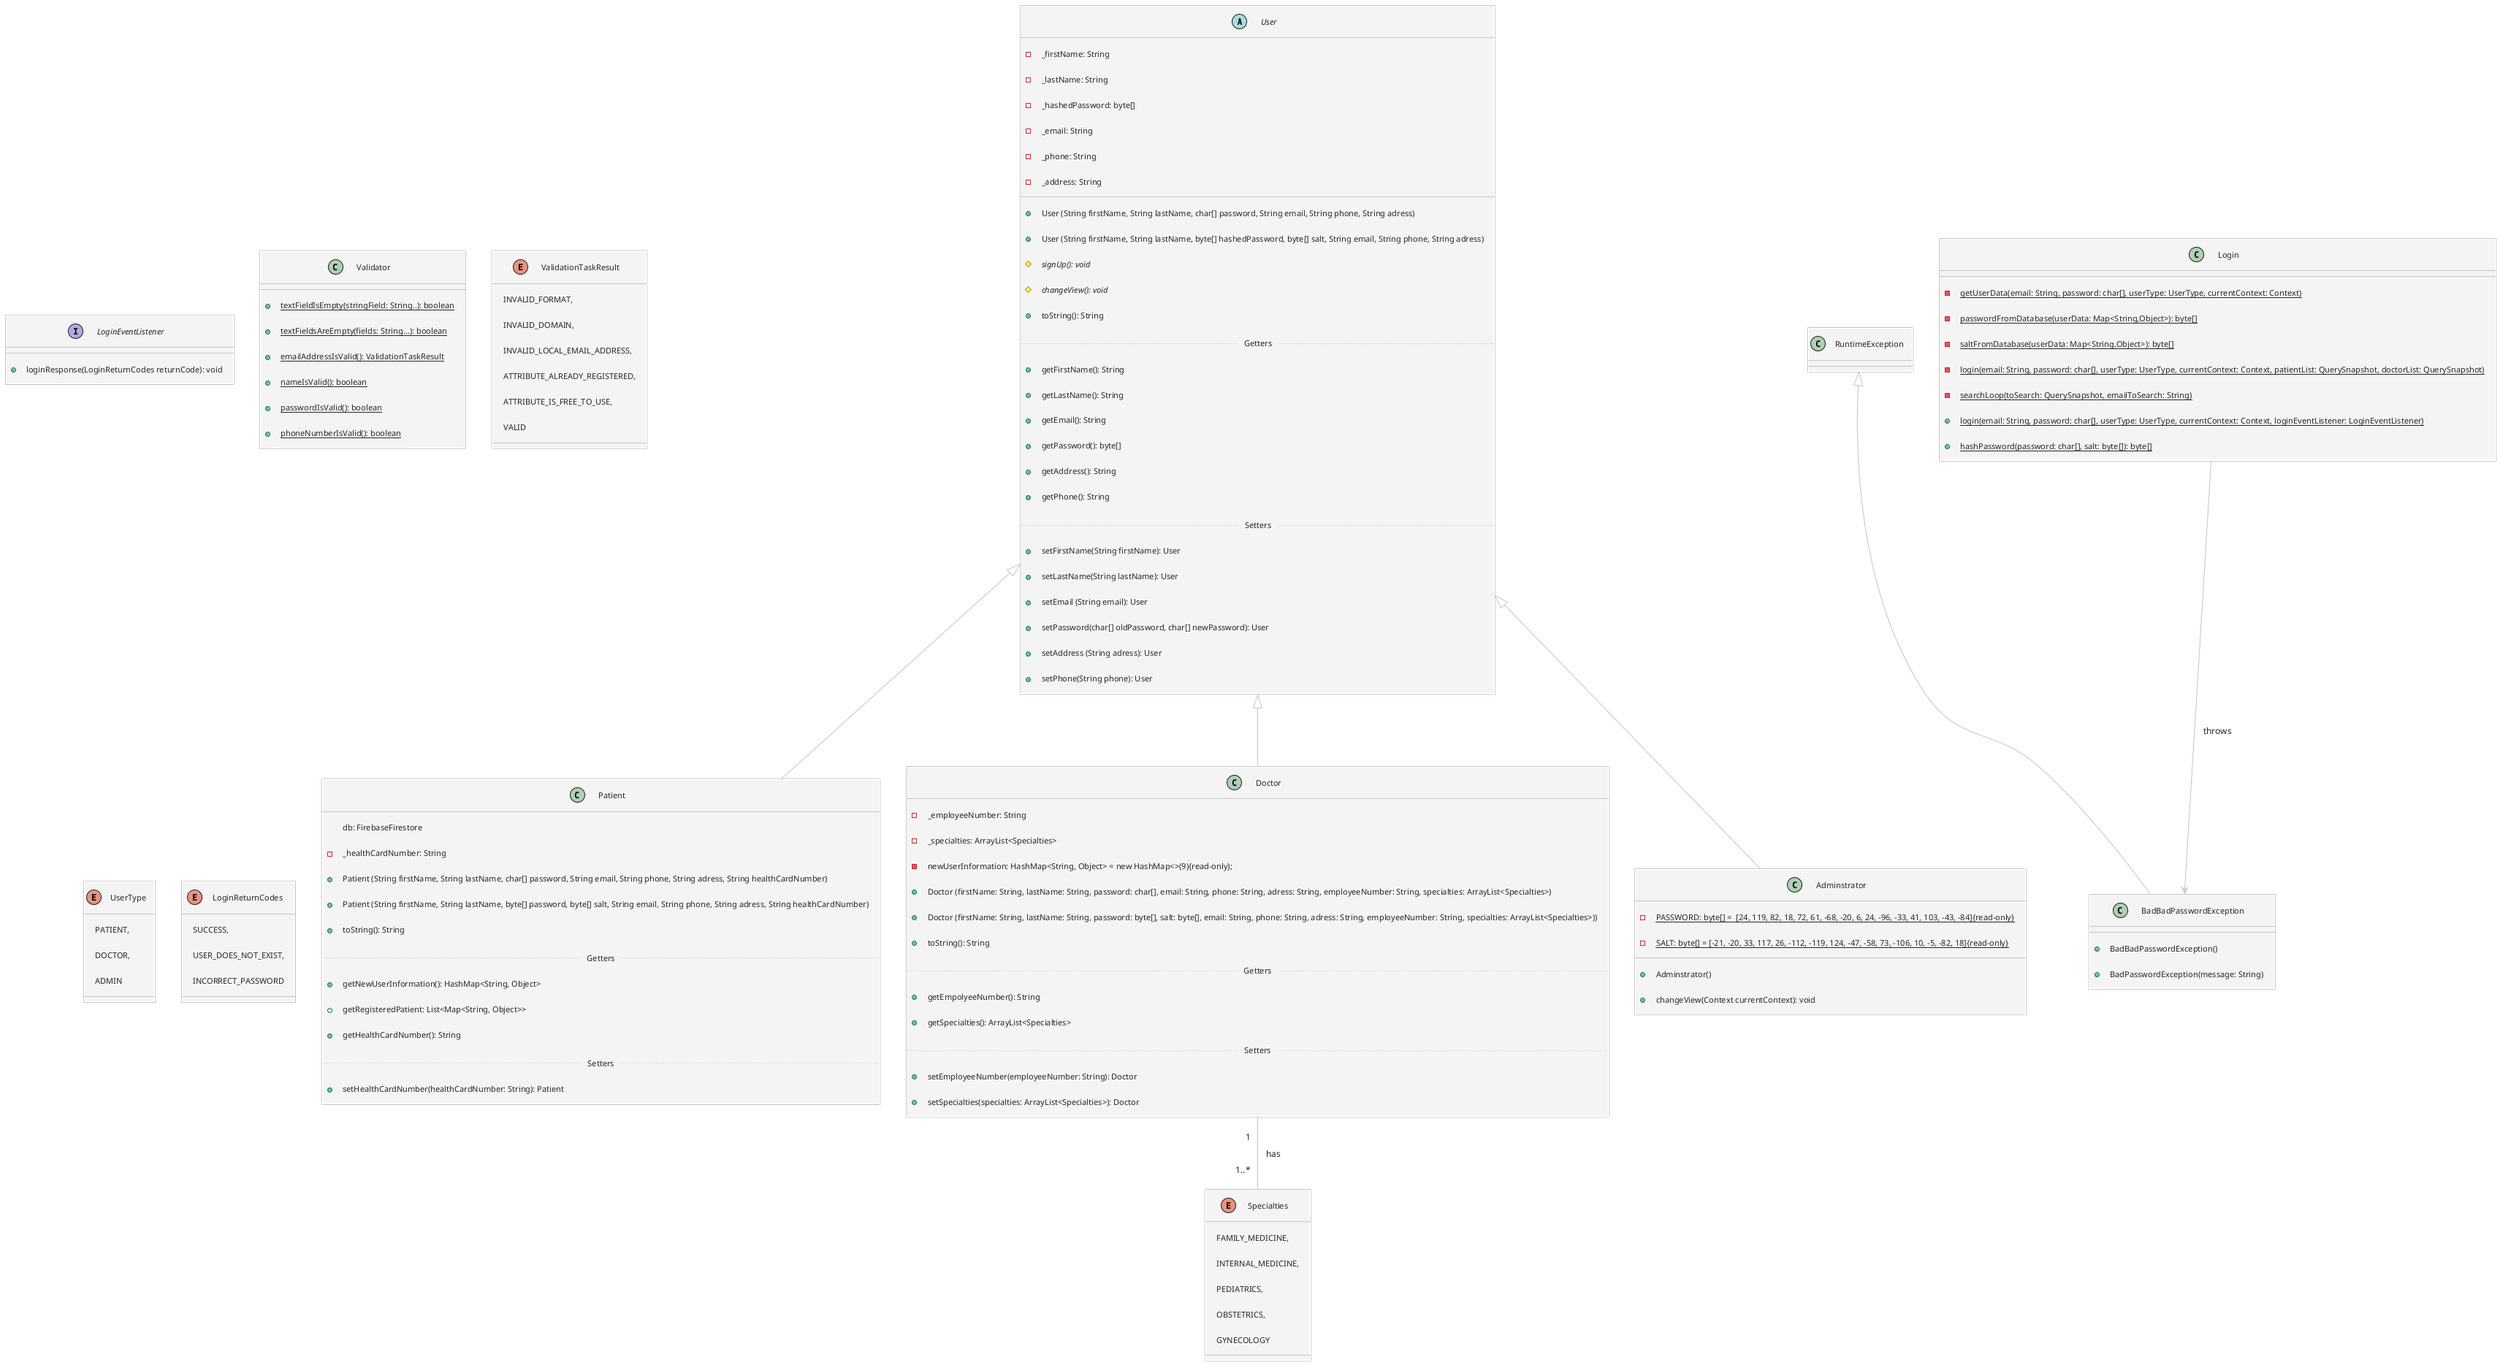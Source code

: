 @startuml
!theme carbon-gray
abstract class User {
	-_firstName: String
	-_lastName: String
	-_hashedPassword: byte[]
	-_email: String
	-_phone: String
	-_address: String
	__
	+User (String firstName, String lastName, char[] password, String email, String phone, String adress)
	+User (String firstName, String lastName, byte[] hashedPassword, byte[] salt, String email, String phone, String adress)
	#{abstract} signUp(): void
	#{abstract} changeView(): void
	+toString(): String
	..Getters..
	+getFirstName(): String
	+getLastName(): String
	+getEmail(): String
	+getPassword(): byte[]
	+getAddress(): String
	+getPhone(): String
	..Setters..
	+setFirstName(String firstName): User
	+setLastName(String lastName): User
	+setEmail (String email): User
	+setPassword(char[] oldPassword, char[] newPassword): User
	+setAddress (String adress): User
	+setPhone(String phone): User
}


class Patient extends User {
	db: FirebaseFirestore
	-_healthCardNumber: String
	+Patient (String firstName, String lastName, char[] password, String email, String phone, String adress, String healthCardNumber)
	+Patient (String firstName, String lastName, byte[] password, byte[] salt, String email, String phone, String adress, String healthCardNumber)
	+toString(): String
	..Getters..
	+getNewUserInformation(): HashMap<String, Object>
	+getRegisteredPatient: List<Map<String, Object>>
	+getHealthCardNumber(): String
	..Setters..
	+setHealthCardNumber(healthCardNumber: String): Patient
}
class Doctor extends User {
	-_employeeNumber: String
	-_specialties: ArrayList<Specialties>
	-newUserInformation: HashMap<String, Object> = new HashMap<>(9){read-only};
	+Doctor (firstName: String, lastName: String, password: char[], email: String, phone: String, adress: String, employeeNumber: String, specialties: ArrayList<Specialties>)
	+ Doctor (firstName: String, lastName: String, password: byte[], salt: byte[], email: String, phone: String, adress: String, employeeNumber: String, specialties: ArrayList<Specialties>))
	+toString(): String
	..Getters..
	+getEmpolyeeNumber(): String
	+getSpecialties(): ArrayList<Specialties>
	..Setters..
	+setEmployeeNumber(employeeNumber: String): Doctor
	+setSpecialties(specialties: ArrayList<Specialties>): Doctor
}

class Adminstrator extends User {
	-{static} PASSWORD: byte[] =  [24, 119, 82, 18, 72, 61, -68, -20, 6, 24, -96, -33, 41, 103, -43, -84]{read-only}
	-{static} SALT: byte[] = [-21, -20, 33, 117, 26, -112, -119, 124, -47, -58, 73, -106, 10, -5, -82, 18]{read-only}
	+Adminstrator()
	+changeView(Context currentContext): void
}
class BadBadPasswordException extends RuntimeException {
	+BadBadPasswordException()
    +BadPasswordException(message: String)
}
class Login {
	-{static}getUserData(email: String, password: char[], userType: UserType, currentContext: Context)
	-{static}passwordFromDatabase(userData: Map<String,Object>): byte[]
	-{static}saltFromDatabase(userData: Map<String,Object>): byte[]
	-{static}login(email: String, password: char[], userType: UserType, currentContext: Context, patientList: QuerySnapshot, doctorList: QuerySnapshot)
	-{static}searchLoop(toSearch: QuerySnapshot, emailToSearch: String)
	+{static}login(email: String, password: char[], userType: UserType, currentContext: Context, loginEventListener: LoginEventListener)
	+{static}hashPassword(password: char[], salt: byte[]): byte[]
}
interface LoginEventListener {
	+loginResponse(LoginReturnCodes returnCode): void
}
class Validator {
	+{static}textFieldIsEmpty(stringField: String..): boolean
	+{static}textFieldsAreEmpty(fields: String...): boolean
	+{static}emailAddressIsValid(): ValidationTaskResult
	+{static}nameIsValid(): boolean
	+{static}passwordIsValid(): boolean
	+{static}phoneNumberIsValid(): boolean
}
enum ValidationTaskResult {
        INVALID_FORMAT,
        INVALID_DOMAIN,
        INVALID_LOCAL_EMAIL_ADDRESS,
        ATTRIBUTE_ALREADY_REGISTERED,
        ATTRIBUTE_IS_FREE_TO_USE,
        VALID
}
enum Specialties {
	FAMILY_MEDICINE,
	INTERNAL_MEDICINE,
	PEDIATRICS,
	OBSTETRICS,
	GYNECOLOGY
}
enum UserType {
	PATIENT,
	DOCTOR,
	ADMIN
}

enum LoginReturnCodes {
    SUCCESS,
    USER_DOES_NOT_EXIST,
    INCORRECT_PASSWORD
}

Doctor "1" -- "1..*" Specialties : has
Login --> BadBadPasswordException : throws
@enduml